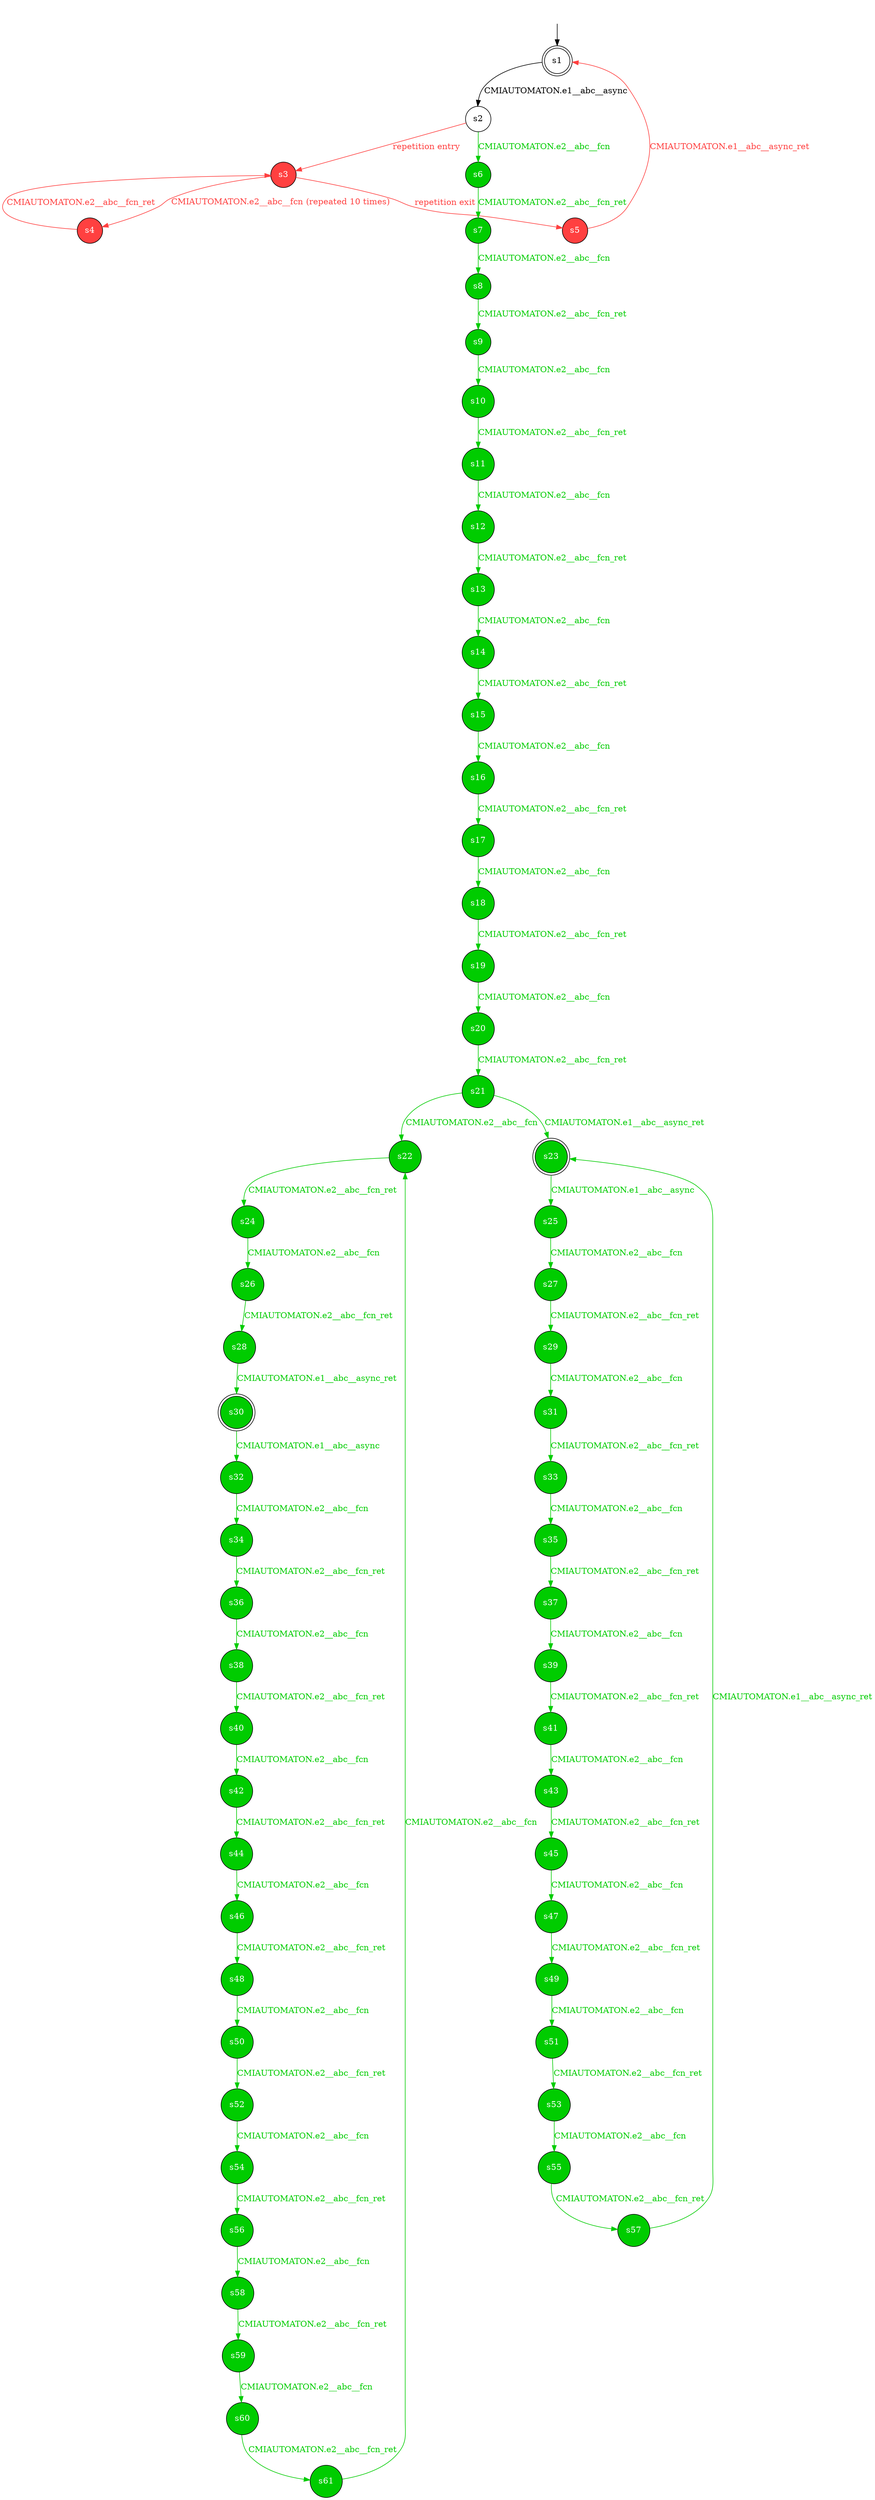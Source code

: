 digraph diffautomaton {
	1 [label=<s1> shape="doublecircle"];
	2 [label=<s2> shape="circle"];
	3 [label=<s3> shape="circle" fillcolor="#ff4040" fontcolor="#ffffff" style="filled"];
	4 [label=<s4> shape="circle" fillcolor="#ff4040" fontcolor="#ffffff" style="filled"];
	5 [label=<s5> shape="circle" fillcolor="#ff4040" fontcolor="#ffffff" style="filled"];
	6 [label=<s6> shape="circle" fillcolor="#00cc00" fontcolor="#ffffff" style="filled"];
	7 [label=<s7> shape="circle" fillcolor="#00cc00" fontcolor="#ffffff" style="filled"];
	8 [label=<s8> shape="circle" fillcolor="#00cc00" fontcolor="#ffffff" style="filled"];
	9 [label=<s9> shape="circle" fillcolor="#00cc00" fontcolor="#ffffff" style="filled"];
	10 [label=<s10> shape="circle" fillcolor="#00cc00" fontcolor="#ffffff" style="filled"];
	11 [label=<s11> shape="circle" fillcolor="#00cc00" fontcolor="#ffffff" style="filled"];
	12 [label=<s12> shape="circle" fillcolor="#00cc00" fontcolor="#ffffff" style="filled"];
	13 [label=<s13> shape="circle" fillcolor="#00cc00" fontcolor="#ffffff" style="filled"];
	14 [label=<s14> shape="circle" fillcolor="#00cc00" fontcolor="#ffffff" style="filled"];
	15 [label=<s15> shape="circle" fillcolor="#00cc00" fontcolor="#ffffff" style="filled"];
	16 [label=<s16> shape="circle" fillcolor="#00cc00" fontcolor="#ffffff" style="filled"];
	17 [label=<s17> shape="circle" fillcolor="#00cc00" fontcolor="#ffffff" style="filled"];
	18 [label=<s18> shape="circle" fillcolor="#00cc00" fontcolor="#ffffff" style="filled"];
	19 [label=<s19> shape="circle" fillcolor="#00cc00" fontcolor="#ffffff" style="filled"];
	20 [label=<s20> shape="circle" fillcolor="#00cc00" fontcolor="#ffffff" style="filled"];
	21 [label=<s21> shape="circle" fillcolor="#00cc00" fontcolor="#ffffff" style="filled"];
	22 [label=<s22> shape="circle" fillcolor="#00cc00" fontcolor="#ffffff" style="filled"];
	23 [label=<s23> shape="doublecircle" fillcolor="#00cc00" fontcolor="#ffffff" style="filled"];
	24 [label=<s24> shape="circle" fillcolor="#00cc00" fontcolor="#ffffff" style="filled"];
	25 [label=<s25> shape="circle" fillcolor="#00cc00" fontcolor="#ffffff" style="filled"];
	26 [label=<s26> shape="circle" fillcolor="#00cc00" fontcolor="#ffffff" style="filled"];
	27 [label=<s27> shape="circle" fillcolor="#00cc00" fontcolor="#ffffff" style="filled"];
	28 [label=<s28> shape="circle" fillcolor="#00cc00" fontcolor="#ffffff" style="filled"];
	29 [label=<s29> shape="circle" fillcolor="#00cc00" fontcolor="#ffffff" style="filled"];
	30 [label=<s30> shape="doublecircle" fillcolor="#00cc00" fontcolor="#ffffff" style="filled"];
	31 [label=<s31> shape="circle" fillcolor="#00cc00" fontcolor="#ffffff" style="filled"];
	32 [label=<s32> shape="circle" fillcolor="#00cc00" fontcolor="#ffffff" style="filled"];
	33 [label=<s33> shape="circle" fillcolor="#00cc00" fontcolor="#ffffff" style="filled"];
	34 [label=<s34> shape="circle" fillcolor="#00cc00" fontcolor="#ffffff" style="filled"];
	35 [label=<s35> shape="circle" fillcolor="#00cc00" fontcolor="#ffffff" style="filled"];
	36 [label=<s36> shape="circle" fillcolor="#00cc00" fontcolor="#ffffff" style="filled"];
	37 [label=<s37> shape="circle" fillcolor="#00cc00" fontcolor="#ffffff" style="filled"];
	38 [label=<s38> shape="circle" fillcolor="#00cc00" fontcolor="#ffffff" style="filled"];
	39 [label=<s39> shape="circle" fillcolor="#00cc00" fontcolor="#ffffff" style="filled"];
	40 [label=<s40> shape="circle" fillcolor="#00cc00" fontcolor="#ffffff" style="filled"];
	41 [label=<s41> shape="circle" fillcolor="#00cc00" fontcolor="#ffffff" style="filled"];
	42 [label=<s42> shape="circle" fillcolor="#00cc00" fontcolor="#ffffff" style="filled"];
	43 [label=<s43> shape="circle" fillcolor="#00cc00" fontcolor="#ffffff" style="filled"];
	44 [label=<s44> shape="circle" fillcolor="#00cc00" fontcolor="#ffffff" style="filled"];
	45 [label=<s45> shape="circle" fillcolor="#00cc00" fontcolor="#ffffff" style="filled"];
	46 [label=<s46> shape="circle" fillcolor="#00cc00" fontcolor="#ffffff" style="filled"];
	47 [label=<s47> shape="circle" fillcolor="#00cc00" fontcolor="#ffffff" style="filled"];
	48 [label=<s48> shape="circle" fillcolor="#00cc00" fontcolor="#ffffff" style="filled"];
	49 [label=<s49> shape="circle" fillcolor="#00cc00" fontcolor="#ffffff" style="filled"];
	50 [label=<s50> shape="circle" fillcolor="#00cc00" fontcolor="#ffffff" style="filled"];
	51 [label=<s51> shape="circle" fillcolor="#00cc00" fontcolor="#ffffff" style="filled"];
	52 [label=<s52> shape="circle" fillcolor="#00cc00" fontcolor="#ffffff" style="filled"];
	53 [label=<s53> shape="circle" fillcolor="#00cc00" fontcolor="#ffffff" style="filled"];
	54 [label=<s54> shape="circle" fillcolor="#00cc00" fontcolor="#ffffff" style="filled"];
	55 [label=<s55> shape="circle" fillcolor="#00cc00" fontcolor="#ffffff" style="filled"];
	56 [label=<s56> shape="circle" fillcolor="#00cc00" fontcolor="#ffffff" style="filled"];
	57 [label=<s57> shape="circle" fillcolor="#00cc00" fontcolor="#ffffff" style="filled"];
	58 [label=<s58> shape="circle" fillcolor="#00cc00" fontcolor="#ffffff" style="filled"];
	59 [label=<s59> shape="circle" fillcolor="#00cc00" fontcolor="#ffffff" style="filled"];
	60 [label=<s60> shape="circle" fillcolor="#00cc00" fontcolor="#ffffff" style="filled"];
	61 [label=<s61> shape="circle" fillcolor="#00cc00" fontcolor="#ffffff" style="filled"];
	__init1 [label=<> shape="none"];
	__init1 -> 1;
	1 -> 2 [label=<<font color="#000000">CMIAUTOMATON.e1__abc__async</font>> id="1-0-2"];
	2 -> 3 [label=<<font color="#ff4040">repetition entry</font>> color="#ff4040" id="2-0-3"];
	2 -> 6 [label=<<font color="#00cc00">CMIAUTOMATON.e2__abc__fcn</font>> color="#00cc00" id="2-1-6"];
	3 -> 4 [label=<<font color="#ff4040">CMIAUTOMATON.e2__abc__fcn <font color="#ff4040">(repeated 10 times)</font></font>> color="#ff4040" id="3-0-4"];
	3 -> 5 [label=<<font color="#ff4040">repetition exit</font>> color="#ff4040" id="3-1-5"];
	4 -> 3 [label=<<font color="#ff4040">CMIAUTOMATON.e2__abc__fcn_ret</font>> color="#ff4040" id="4-0-3"];
	5 -> 1 [label=<<font color="#ff4040">CMIAUTOMATON.e1__abc__async_ret</font>> color="#ff4040" id="5-0-1"];
	6 -> 7 [label=<<font color="#00cc00">CMIAUTOMATON.e2__abc__fcn_ret</font>> color="#00cc00" id="6-0-7"];
	7 -> 8 [label=<<font color="#00cc00">CMIAUTOMATON.e2__abc__fcn</font>> color="#00cc00" id="7-0-8"];
	8 -> 9 [label=<<font color="#00cc00">CMIAUTOMATON.e2__abc__fcn_ret</font>> color="#00cc00" id="8-0-9"];
	9 -> 10 [label=<<font color="#00cc00">CMIAUTOMATON.e2__abc__fcn</font>> color="#00cc00" id="9-0-10"];
	10 -> 11 [label=<<font color="#00cc00">CMIAUTOMATON.e2__abc__fcn_ret</font>> color="#00cc00" id="10-0-11"];
	11 -> 12 [label=<<font color="#00cc00">CMIAUTOMATON.e2__abc__fcn</font>> color="#00cc00" id="11-0-12"];
	12 -> 13 [label=<<font color="#00cc00">CMIAUTOMATON.e2__abc__fcn_ret</font>> color="#00cc00" id="12-0-13"];
	13 -> 14 [label=<<font color="#00cc00">CMIAUTOMATON.e2__abc__fcn</font>> color="#00cc00" id="13-0-14"];
	14 -> 15 [label=<<font color="#00cc00">CMIAUTOMATON.e2__abc__fcn_ret</font>> color="#00cc00" id="14-0-15"];
	15 -> 16 [label=<<font color="#00cc00">CMIAUTOMATON.e2__abc__fcn</font>> color="#00cc00" id="15-0-16"];
	16 -> 17 [label=<<font color="#00cc00">CMIAUTOMATON.e2__abc__fcn_ret</font>> color="#00cc00" id="16-0-17"];
	17 -> 18 [label=<<font color="#00cc00">CMIAUTOMATON.e2__abc__fcn</font>> color="#00cc00" id="17-0-18"];
	18 -> 19 [label=<<font color="#00cc00">CMIAUTOMATON.e2__abc__fcn_ret</font>> color="#00cc00" id="18-0-19"];
	19 -> 20 [label=<<font color="#00cc00">CMIAUTOMATON.e2__abc__fcn</font>> color="#00cc00" id="19-0-20"];
	20 -> 21 [label=<<font color="#00cc00">CMIAUTOMATON.e2__abc__fcn_ret</font>> color="#00cc00" id="20-0-21"];
	21 -> 22 [label=<<font color="#00cc00">CMIAUTOMATON.e2__abc__fcn</font>> color="#00cc00" id="21-0-22"];
	21 -> 23 [label=<<font color="#00cc00">CMIAUTOMATON.e1__abc__async_ret</font>> color="#00cc00" id="21-1-23"];
	22 -> 24 [label=<<font color="#00cc00">CMIAUTOMATON.e2__abc__fcn_ret</font>> color="#00cc00" id="22-0-24"];
	23 -> 25 [label=<<font color="#00cc00">CMIAUTOMATON.e1__abc__async</font>> color="#00cc00" id="23-0-25"];
	24 -> 26 [label=<<font color="#00cc00">CMIAUTOMATON.e2__abc__fcn</font>> color="#00cc00" id="24-0-26"];
	25 -> 27 [label=<<font color="#00cc00">CMIAUTOMATON.e2__abc__fcn</font>> color="#00cc00" id="25-0-27"];
	26 -> 28 [label=<<font color="#00cc00">CMIAUTOMATON.e2__abc__fcn_ret</font>> color="#00cc00" id="26-0-28"];
	27 -> 29 [label=<<font color="#00cc00">CMIAUTOMATON.e2__abc__fcn_ret</font>> color="#00cc00" id="27-0-29"];
	28 -> 30 [label=<<font color="#00cc00">CMIAUTOMATON.e1__abc__async_ret</font>> color="#00cc00" id="28-0-30"];
	29 -> 31 [label=<<font color="#00cc00">CMIAUTOMATON.e2__abc__fcn</font>> color="#00cc00" id="29-0-31"];
	30 -> 32 [label=<<font color="#00cc00">CMIAUTOMATON.e1__abc__async</font>> color="#00cc00" id="30-0-32"];
	31 -> 33 [label=<<font color="#00cc00">CMIAUTOMATON.e2__abc__fcn_ret</font>> color="#00cc00" id="31-0-33"];
	32 -> 34 [label=<<font color="#00cc00">CMIAUTOMATON.e2__abc__fcn</font>> color="#00cc00" id="32-0-34"];
	33 -> 35 [label=<<font color="#00cc00">CMIAUTOMATON.e2__abc__fcn</font>> color="#00cc00" id="33-0-35"];
	34 -> 36 [label=<<font color="#00cc00">CMIAUTOMATON.e2__abc__fcn_ret</font>> color="#00cc00" id="34-0-36"];
	35 -> 37 [label=<<font color="#00cc00">CMIAUTOMATON.e2__abc__fcn_ret</font>> color="#00cc00" id="35-0-37"];
	36 -> 38 [label=<<font color="#00cc00">CMIAUTOMATON.e2__abc__fcn</font>> color="#00cc00" id="36-0-38"];
	37 -> 39 [label=<<font color="#00cc00">CMIAUTOMATON.e2__abc__fcn</font>> color="#00cc00" id="37-0-39"];
	38 -> 40 [label=<<font color="#00cc00">CMIAUTOMATON.e2__abc__fcn_ret</font>> color="#00cc00" id="38-0-40"];
	39 -> 41 [label=<<font color="#00cc00">CMIAUTOMATON.e2__abc__fcn_ret</font>> color="#00cc00" id="39-0-41"];
	40 -> 42 [label=<<font color="#00cc00">CMIAUTOMATON.e2__abc__fcn</font>> color="#00cc00" id="40-0-42"];
	41 -> 43 [label=<<font color="#00cc00">CMIAUTOMATON.e2__abc__fcn</font>> color="#00cc00" id="41-0-43"];
	42 -> 44 [label=<<font color="#00cc00">CMIAUTOMATON.e2__abc__fcn_ret</font>> color="#00cc00" id="42-0-44"];
	43 -> 45 [label=<<font color="#00cc00">CMIAUTOMATON.e2__abc__fcn_ret</font>> color="#00cc00" id="43-0-45"];
	44 -> 46 [label=<<font color="#00cc00">CMIAUTOMATON.e2__abc__fcn</font>> color="#00cc00" id="44-0-46"];
	45 -> 47 [label=<<font color="#00cc00">CMIAUTOMATON.e2__abc__fcn</font>> color="#00cc00" id="45-0-47"];
	46 -> 48 [label=<<font color="#00cc00">CMIAUTOMATON.e2__abc__fcn_ret</font>> color="#00cc00" id="46-0-48"];
	47 -> 49 [label=<<font color="#00cc00">CMIAUTOMATON.e2__abc__fcn_ret</font>> color="#00cc00" id="47-0-49"];
	48 -> 50 [label=<<font color="#00cc00">CMIAUTOMATON.e2__abc__fcn</font>> color="#00cc00" id="48-0-50"];
	49 -> 51 [label=<<font color="#00cc00">CMIAUTOMATON.e2__abc__fcn</font>> color="#00cc00" id="49-0-51"];
	50 -> 52 [label=<<font color="#00cc00">CMIAUTOMATON.e2__abc__fcn_ret</font>> color="#00cc00" id="50-0-52"];
	51 -> 53 [label=<<font color="#00cc00">CMIAUTOMATON.e2__abc__fcn_ret</font>> color="#00cc00" id="51-0-53"];
	52 -> 54 [label=<<font color="#00cc00">CMIAUTOMATON.e2__abc__fcn</font>> color="#00cc00" id="52-0-54"];
	53 -> 55 [label=<<font color="#00cc00">CMIAUTOMATON.e2__abc__fcn</font>> color="#00cc00" id="53-0-55"];
	54 -> 56 [label=<<font color="#00cc00">CMIAUTOMATON.e2__abc__fcn_ret</font>> color="#00cc00" id="54-0-56"];
	55 -> 57 [label=<<font color="#00cc00">CMIAUTOMATON.e2__abc__fcn_ret</font>> color="#00cc00" id="55-0-57"];
	56 -> 58 [label=<<font color="#00cc00">CMIAUTOMATON.e2__abc__fcn</font>> color="#00cc00" id="56-0-58"];
	57 -> 23 [label=<<font color="#00cc00">CMIAUTOMATON.e1__abc__async_ret</font>> color="#00cc00" id="57-0-23"];
	58 -> 59 [label=<<font color="#00cc00">CMIAUTOMATON.e2__abc__fcn_ret</font>> color="#00cc00" id="58-0-59"];
	59 -> 60 [label=<<font color="#00cc00">CMIAUTOMATON.e2__abc__fcn</font>> color="#00cc00" id="59-0-60"];
	60 -> 61 [label=<<font color="#00cc00">CMIAUTOMATON.e2__abc__fcn_ret</font>> color="#00cc00" id="60-0-61"];
	61 -> 22 [label=<<font color="#00cc00">CMIAUTOMATON.e2__abc__fcn</font>> color="#00cc00" id="61-0-22"];
}
